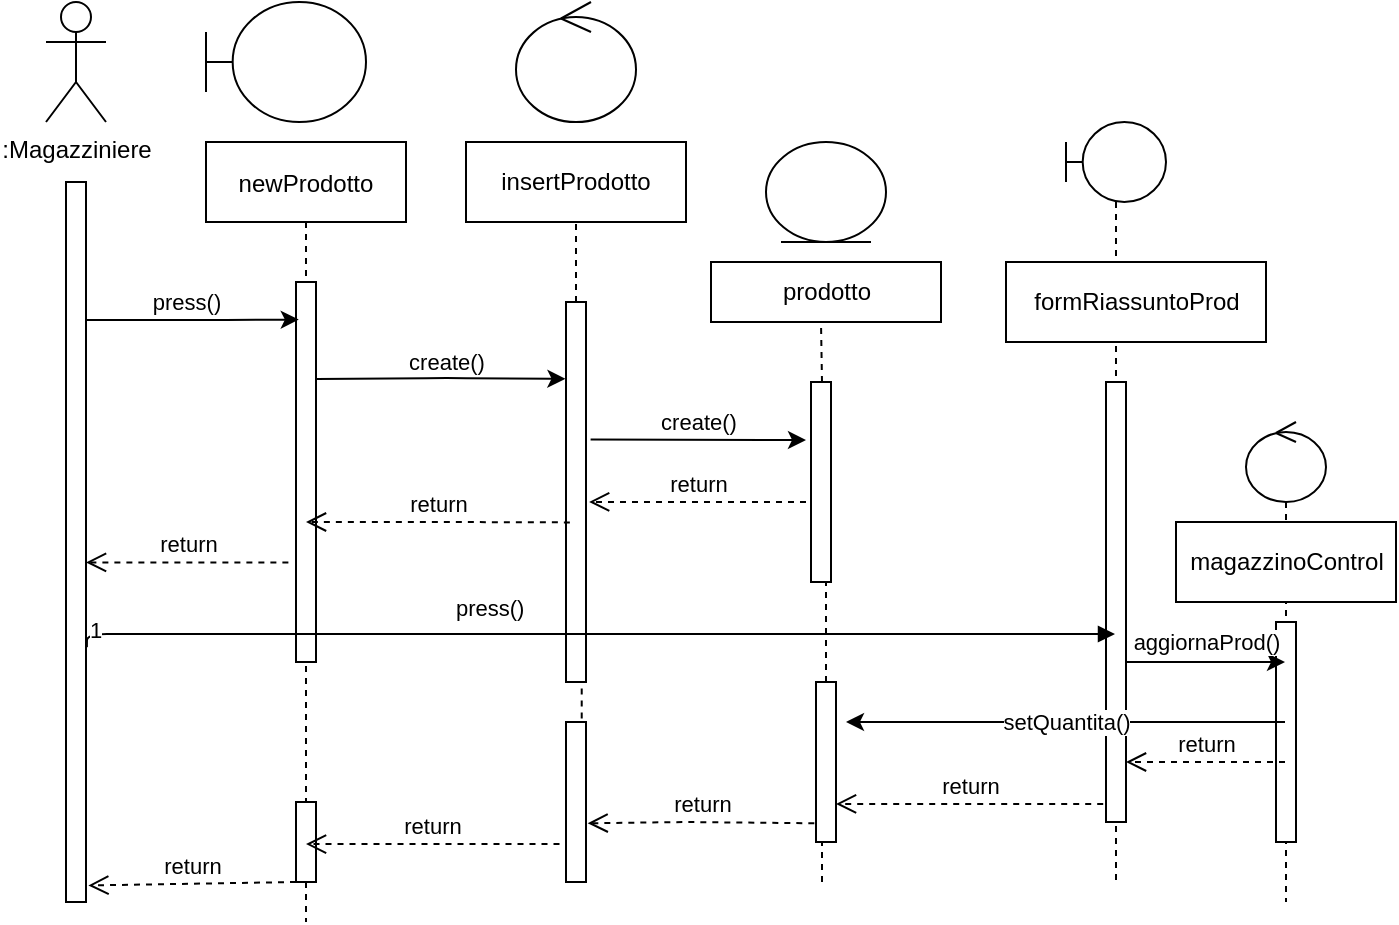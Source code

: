 <mxfile version="13.9.7" type="device"><diagram id="kgpKYQtTHZ0yAKxKKP6v" name="Page-1"><mxGraphModel dx="700" dy="510" grid="1" gridSize="10" guides="1" tooltips="1" connect="1" arrows="1" fold="1" page="1" pageScale="1" pageWidth="850" pageHeight="1100" math="0" shadow="0"><root><mxCell id="0"/><mxCell id="1" parent="0"/><mxCell id="3nuBFxr9cyL0pnOWT2aG-1" value="newProdotto" style="shape=umlLifeline;perimeter=lifelinePerimeter;container=1;collapsible=0;recursiveResize=0;rounded=0;shadow=0;strokeWidth=1;" parent="1" vertex="1"><mxGeometry x="180" y="150" width="100" height="390" as="geometry"/></mxCell><mxCell id="3nuBFxr9cyL0pnOWT2aG-2" value="" style="points=[];perimeter=orthogonalPerimeter;rounded=0;shadow=0;strokeWidth=1;" parent="3nuBFxr9cyL0pnOWT2aG-1" vertex="1"><mxGeometry x="45" y="70" width="10" height="190" as="geometry"/></mxCell><mxCell id="MiAPoc62xb50PXXLJI-n-62" value="" style="html=1;points=[];perimeter=orthogonalPerimeter;" vertex="1" parent="3nuBFxr9cyL0pnOWT2aG-1"><mxGeometry x="45" y="330" width="10" height="40" as="geometry"/></mxCell><mxCell id="MiAPoc62xb50PXXLJI-n-17" value=":Magazziniere" style="shape=umlActor;verticalLabelPosition=bottom;verticalAlign=top;html=1;" vertex="1" parent="1"><mxGeometry x="100" y="80" width="30" height="60" as="geometry"/></mxCell><mxCell id="MiAPoc62xb50PXXLJI-n-18" value="" style="html=1;points=[];perimeter=orthogonalPerimeter;" vertex="1" parent="1"><mxGeometry x="110" y="170" width="10" height="360" as="geometry"/></mxCell><mxCell id="MiAPoc62xb50PXXLJI-n-19" value="" style="shape=umlBoundary;whiteSpace=wrap;html=1;" vertex="1" parent="1"><mxGeometry x="180" y="80" width="80" height="60" as="geometry"/></mxCell><mxCell id="MiAPoc62xb50PXXLJI-n-20" value="press()" style="endArrow=classic;html=1;entryX=0.138;entryY=0.099;entryDx=0;entryDy=0;entryPerimeter=0;" edge="1" parent="1" source="MiAPoc62xb50PXXLJI-n-18" target="3nuBFxr9cyL0pnOWT2aG-2"><mxGeometry x="-0.058" y="9" width="50" height="50" relative="1" as="geometry"><mxPoint x="300" y="280" as="sourcePoint"/><mxPoint x="350" y="230" as="targetPoint"/><Array as="points"><mxPoint x="180" y="239"/></Array><mxPoint as="offset"/></mxGeometry></mxCell><mxCell id="MiAPoc62xb50PXXLJI-n-22" value="insertProdotto" style="rounded=0;whiteSpace=wrap;html=1;align=center;" vertex="1" parent="1"><mxGeometry x="310" y="150" width="110" height="40" as="geometry"/></mxCell><mxCell id="MiAPoc62xb50PXXLJI-n-23" value="" style="ellipse;shape=umlControl;whiteSpace=wrap;html=1;" vertex="1" parent="1"><mxGeometry x="335" y="80" width="60" height="60" as="geometry"/></mxCell><mxCell id="MiAPoc62xb50PXXLJI-n-25" value="" style="endArrow=none;dashed=1;html=1;entryX=0.5;entryY=1;entryDx=0;entryDy=0;" edge="1" parent="1" target="MiAPoc62xb50PXXLJI-n-22"><mxGeometry width="50" height="50" relative="1" as="geometry"><mxPoint x="365" y="230" as="sourcePoint"/><mxPoint x="360" y="230" as="targetPoint"/></mxGeometry></mxCell><mxCell id="MiAPoc62xb50PXXLJI-n-26" value="" style="html=1;points=[];perimeter=orthogonalPerimeter;" vertex="1" parent="1"><mxGeometry x="360" y="230" width="10" height="190" as="geometry"/></mxCell><mxCell id="MiAPoc62xb50PXXLJI-n-29" value="" style="endArrow=none;dashed=1;html=1;exitX=0.786;exitY=1.017;exitDx=0;exitDy=0;exitPerimeter=0;" edge="1" parent="1" source="MiAPoc62xb50PXXLJI-n-26" target="MiAPoc62xb50PXXLJI-n-60"><mxGeometry width="50" height="50" relative="1" as="geometry"><mxPoint x="370" y="430" as="sourcePoint"/><mxPoint x="370" y="550" as="targetPoint"/></mxGeometry></mxCell><mxCell id="MiAPoc62xb50PXXLJI-n-30" value="create()" style="endArrow=classic;html=1;exitX=1.027;exitY=0.255;exitDx=0;exitDy=0;exitPerimeter=0;entryX=-0.029;entryY=0.202;entryDx=0;entryDy=0;entryPerimeter=0;" edge="1" parent="1" source="3nuBFxr9cyL0pnOWT2aG-2" target="MiAPoc62xb50PXXLJI-n-26"><mxGeometry x="0.04" y="8" width="50" height="50" relative="1" as="geometry"><mxPoint x="310" y="280" as="sourcePoint"/><mxPoint x="360" y="230" as="targetPoint"/><Array as="points"><mxPoint x="300" y="268"/></Array><mxPoint as="offset"/></mxGeometry></mxCell><mxCell id="MiAPoc62xb50PXXLJI-n-31" value="prodotto" style="rounded=0;whiteSpace=wrap;html=1;" vertex="1" parent="1"><mxGeometry x="432.5" y="210" width="115" height="30" as="geometry"/></mxCell><mxCell id="MiAPoc62xb50PXXLJI-n-32" value="" style="endArrow=none;dashed=1;html=1;entryX=0.5;entryY=1;entryDx=0;entryDy=0;" edge="1" parent="1"><mxGeometry width="50" height="50" relative="1" as="geometry"><mxPoint x="488" y="270" as="sourcePoint"/><mxPoint x="487.5" y="240" as="targetPoint"/></mxGeometry></mxCell><mxCell id="MiAPoc62xb50PXXLJI-n-33" value="" style="html=1;points=[];perimeter=orthogonalPerimeter;" vertex="1" parent="1"><mxGeometry x="482.5" y="270" width="10" height="100" as="geometry"/></mxCell><mxCell id="MiAPoc62xb50PXXLJI-n-34" value="create()" style="endArrow=classic;html=1;exitX=1.23;exitY=0.362;exitDx=0;exitDy=0;exitPerimeter=0;entryX=-0.25;entryY=0.29;entryDx=0;entryDy=0;entryPerimeter=0;" edge="1" parent="1" source="MiAPoc62xb50PXXLJI-n-26" target="MiAPoc62xb50PXXLJI-n-33"><mxGeometry x="-0.01" y="9" width="50" height="50" relative="1" as="geometry"><mxPoint x="310" y="280" as="sourcePoint"/><mxPoint x="570" y="299" as="targetPoint"/><Array as="points"/><mxPoint as="offset"/></mxGeometry></mxCell><mxCell id="MiAPoc62xb50PXXLJI-n-35" value="" style="endArrow=none;dashed=1;html=1;" edge="1" parent="1" source="MiAPoc62xb50PXXLJI-n-57" target="MiAPoc62xb50PXXLJI-n-33"><mxGeometry width="50" height="50" relative="1" as="geometry"><mxPoint x="488" y="520" as="sourcePoint"/><mxPoint x="540" y="360" as="targetPoint"/></mxGeometry></mxCell><mxCell id="MiAPoc62xb50PXXLJI-n-36" value="" style="ellipse;shape=umlEntity;whiteSpace=wrap;html=1;" vertex="1" parent="1"><mxGeometry x="460" y="150" width="60" height="50" as="geometry"/></mxCell><mxCell id="MiAPoc62xb50PXXLJI-n-41" value="return" style="html=1;verticalAlign=bottom;endArrow=open;dashed=1;endSize=8;exitX=-0.25;exitY=0.6;exitDx=0;exitDy=0;exitPerimeter=0;entryX=1.156;entryY=0.526;entryDx=0;entryDy=0;entryPerimeter=0;" edge="1" parent="1" source="MiAPoc62xb50PXXLJI-n-33" target="MiAPoc62xb50PXXLJI-n-26"><mxGeometry relative="1" as="geometry"><mxPoint x="370" y="260" as="sourcePoint"/><mxPoint x="290" y="260" as="targetPoint"/></mxGeometry></mxCell><mxCell id="MiAPoc62xb50PXXLJI-n-42" value="return" style="html=1;verticalAlign=bottom;endArrow=open;dashed=1;endSize=8;exitX=0.193;exitY=0.58;exitDx=0;exitDy=0;exitPerimeter=0;" edge="1" parent="1" source="MiAPoc62xb50PXXLJI-n-26" target="3nuBFxr9cyL0pnOWT2aG-1"><mxGeometry relative="1" as="geometry"><mxPoint x="370" y="260" as="sourcePoint"/><mxPoint x="290" y="260" as="targetPoint"/><Array as="points"><mxPoint x="300" y="340"/></Array></mxGeometry></mxCell><mxCell id="MiAPoc62xb50PXXLJI-n-43" value="return" style="html=1;verticalAlign=bottom;endArrow=open;dashed=1;endSize=8;exitX=-0.381;exitY=0.738;exitDx=0;exitDy=0;exitPerimeter=0;" edge="1" parent="1" source="3nuBFxr9cyL0pnOWT2aG-2" target="MiAPoc62xb50PXXLJI-n-18"><mxGeometry relative="1" as="geometry"><mxPoint x="370" y="260" as="sourcePoint"/><mxPoint x="290" y="260" as="targetPoint"/></mxGeometry></mxCell><mxCell id="MiAPoc62xb50PXXLJI-n-46" value="" style="shape=umlLifeline;participant=umlBoundary;perimeter=lifelinePerimeter;whiteSpace=wrap;html=1;container=1;collapsible=0;recursiveResize=0;verticalAlign=top;spacingTop=36;outlineConnect=0;" vertex="1" parent="1"><mxGeometry x="610" y="140" width="50" height="380" as="geometry"/></mxCell><mxCell id="MiAPoc62xb50PXXLJI-n-48" value="" style="html=1;points=[];perimeter=orthogonalPerimeter;" vertex="1" parent="MiAPoc62xb50PXXLJI-n-46"><mxGeometry x="20" y="130" width="10" height="220" as="geometry"/></mxCell><mxCell id="MiAPoc62xb50PXXLJI-n-47" value="formRiassuntoProd" style="html=1;" vertex="1" parent="1"><mxGeometry x="580" y="210" width="130" height="40" as="geometry"/></mxCell><mxCell id="MiAPoc62xb50PXXLJI-n-49" value="press()" style="endArrow=block;endFill=1;html=1;edgeStyle=orthogonalEdgeStyle;align=left;verticalAlign=top;exitX=1.045;exitY=0.646;exitDx=0;exitDy=0;exitPerimeter=0;" edge="1" parent="1" source="MiAPoc62xb50PXXLJI-n-18" target="MiAPoc62xb50PXXLJI-n-46"><mxGeometry x="-0.272" y="26" relative="1" as="geometry"><mxPoint x="340" y="270" as="sourcePoint"/><mxPoint x="500" y="270" as="targetPoint"/><Array as="points"><mxPoint x="121" y="396"/></Array><mxPoint as="offset"/></mxGeometry></mxCell><mxCell id="MiAPoc62xb50PXXLJI-n-50" value="1" style="edgeLabel;resizable=0;html=1;align=left;verticalAlign=bottom;" connectable="0" vertex="1" parent="MiAPoc62xb50PXXLJI-n-49"><mxGeometry x="-1" relative="1" as="geometry"/></mxCell><mxCell id="MiAPoc62xb50PXXLJI-n-51" value="" style="shape=umlLifeline;participant=umlControl;perimeter=lifelinePerimeter;whiteSpace=wrap;html=1;container=1;collapsible=0;recursiveResize=0;verticalAlign=top;spacingTop=36;outlineConnect=0;" vertex="1" parent="1"><mxGeometry x="700" y="290" width="40" height="240" as="geometry"/></mxCell><mxCell id="MiAPoc62xb50PXXLJI-n-52" value="" style="html=1;points=[];perimeter=orthogonalPerimeter;" vertex="1" parent="MiAPoc62xb50PXXLJI-n-51"><mxGeometry x="15" y="100" width="10" height="110" as="geometry"/></mxCell><mxCell id="MiAPoc62xb50PXXLJI-n-53" value="magazzinoControl" style="html=1;" vertex="1" parent="1"><mxGeometry x="665" y="340" width="110" height="40" as="geometry"/></mxCell><mxCell id="MiAPoc62xb50PXXLJI-n-54" value="aggiornaProd()" style="endArrow=classic;html=1;" edge="1" parent="1" target="MiAPoc62xb50PXXLJI-n-51"><mxGeometry x="0.006" y="10" width="50" height="50" relative="1" as="geometry"><mxPoint x="640" y="410" as="sourcePoint"/><mxPoint x="450" y="360" as="targetPoint"/><mxPoint as="offset"/></mxGeometry></mxCell><mxCell id="MiAPoc62xb50PXXLJI-n-55" value="setQuantita()" style="endArrow=classic;html=1;" edge="1" parent="1" source="MiAPoc62xb50PXXLJI-n-51"><mxGeometry width="50" height="50" relative="1" as="geometry"><mxPoint x="400" y="410" as="sourcePoint"/><mxPoint x="500" y="440" as="targetPoint"/><Array as="points"><mxPoint x="600" y="440"/></Array></mxGeometry></mxCell><mxCell id="MiAPoc62xb50PXXLJI-n-56" value="return" style="html=1;verticalAlign=bottom;endArrow=open;dashed=1;endSize=8;" edge="1" parent="1" source="MiAPoc62xb50PXXLJI-n-51"><mxGeometry relative="1" as="geometry"><mxPoint x="460" y="380" as="sourcePoint"/><mxPoint x="640" y="460" as="targetPoint"/><Array as="points"><mxPoint x="680" y="460"/></Array></mxGeometry></mxCell><mxCell id="MiAPoc62xb50PXXLJI-n-57" value="" style="html=1;points=[];perimeter=orthogonalPerimeter;" vertex="1" parent="1"><mxGeometry x="485" y="420" width="10" height="80" as="geometry"/></mxCell><mxCell id="MiAPoc62xb50PXXLJI-n-58" value="" style="endArrow=none;dashed=1;html=1;" edge="1" parent="1" target="MiAPoc62xb50PXXLJI-n-57"><mxGeometry width="50" height="50" relative="1" as="geometry"><mxPoint x="488" y="520" as="sourcePoint"/><mxPoint x="488" y="370" as="targetPoint"/></mxGeometry></mxCell><mxCell id="MiAPoc62xb50PXXLJI-n-59" value="return" style="html=1;verticalAlign=bottom;endArrow=open;dashed=1;endSize=8;exitX=-0.14;exitY=0.959;exitDx=0;exitDy=0;exitPerimeter=0;" edge="1" parent="1" source="MiAPoc62xb50PXXLJI-n-48" target="MiAPoc62xb50PXXLJI-n-57"><mxGeometry relative="1" as="geometry"><mxPoint x="460" y="380" as="sourcePoint"/><mxPoint x="510" y="481" as="targetPoint"/></mxGeometry></mxCell><mxCell id="MiAPoc62xb50PXXLJI-n-60" value="" style="html=1;points=[];perimeter=orthogonalPerimeter;" vertex="1" parent="1"><mxGeometry x="360" y="440" width="10" height="80" as="geometry"/></mxCell><mxCell id="MiAPoc62xb50PXXLJI-n-61" value="return" style="html=1;verticalAlign=bottom;endArrow=open;dashed=1;endSize=8;entryX=1.082;entryY=0.633;entryDx=0;entryDy=0;entryPerimeter=0;exitX=-0.084;exitY=0.883;exitDx=0;exitDy=0;exitPerimeter=0;" edge="1" parent="1" source="MiAPoc62xb50PXXLJI-n-57" target="MiAPoc62xb50PXXLJI-n-60"><mxGeometry relative="1" as="geometry"><mxPoint x="480" y="490" as="sourcePoint"/><mxPoint x="380" y="380" as="targetPoint"/><Array as="points"><mxPoint x="420" y="490"/></Array></mxGeometry></mxCell><mxCell id="MiAPoc62xb50PXXLJI-n-63" value="return" style="html=1;verticalAlign=bottom;endArrow=open;dashed=1;endSize=8;exitX=-0.325;exitY=0.763;exitDx=0;exitDy=0;exitPerimeter=0;" edge="1" parent="1" source="MiAPoc62xb50PXXLJI-n-60" target="3nuBFxr9cyL0pnOWT2aG-1"><mxGeometry relative="1" as="geometry"><mxPoint x="460" y="380" as="sourcePoint"/><mxPoint x="380" y="380" as="targetPoint"/></mxGeometry></mxCell><mxCell id="MiAPoc62xb50PXXLJI-n-64" value="return" style="html=1;verticalAlign=bottom;endArrow=open;dashed=1;endSize=8;entryX=1.119;entryY=0.977;entryDx=0;entryDy=0;entryPerimeter=0;" edge="1" parent="1" source="MiAPoc62xb50PXXLJI-n-62" target="MiAPoc62xb50PXXLJI-n-18"><mxGeometry relative="1" as="geometry"><mxPoint x="460" y="380" as="sourcePoint"/><mxPoint x="380" y="380" as="targetPoint"/></mxGeometry></mxCell></root></mxGraphModel></diagram></mxfile>